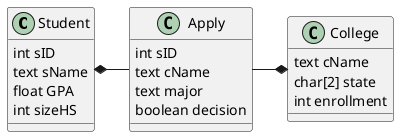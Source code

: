@startuml
Student *- Apply
Apply   -* College

class Student {
    int sID
    text sName
    float GPA
    int sizeHS
    }

class Apply {
    int sID
    text cName
    text major
    boolean decision
    }

class College {
    text cName
    char[2] state
    int enrollment
    }

@enduml
